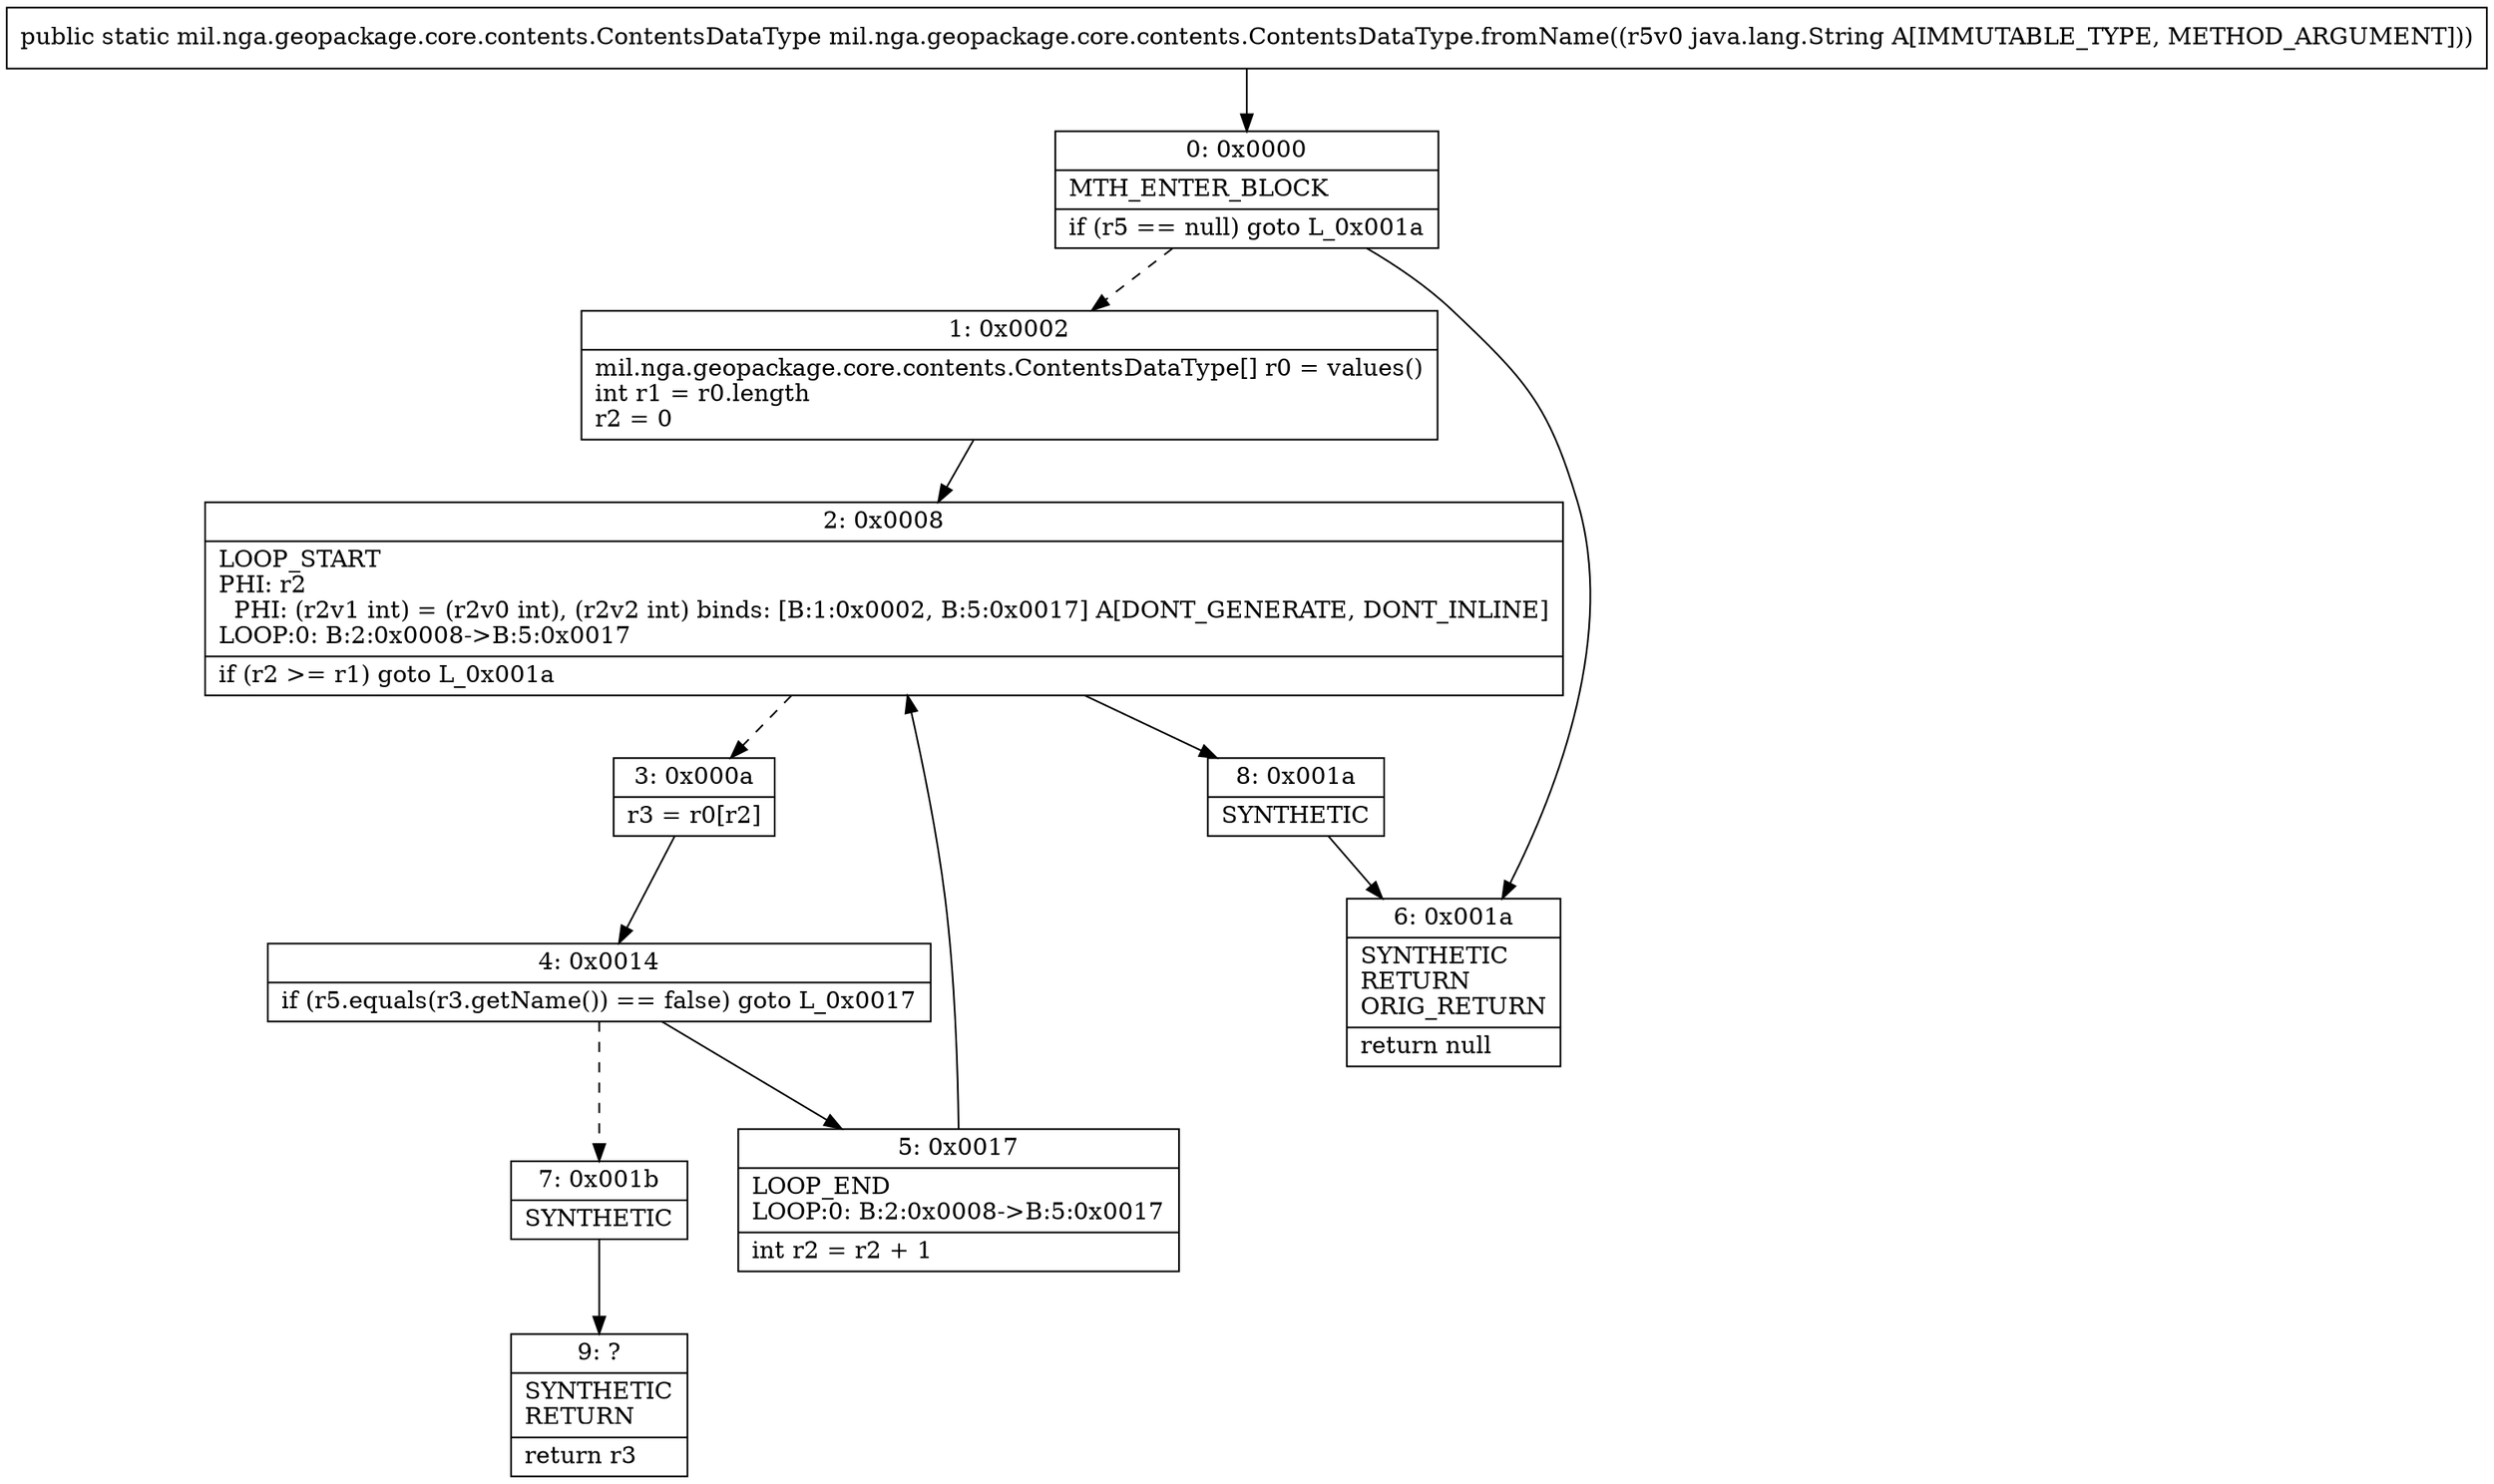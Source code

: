 digraph "CFG formil.nga.geopackage.core.contents.ContentsDataType.fromName(Ljava\/lang\/String;)Lmil\/nga\/geopackage\/core\/contents\/ContentsDataType;" {
Node_0 [shape=record,label="{0\:\ 0x0000|MTH_ENTER_BLOCK\l|if (r5 == null) goto L_0x001a\l}"];
Node_1 [shape=record,label="{1\:\ 0x0002|mil.nga.geopackage.core.contents.ContentsDataType[] r0 = values()\lint r1 = r0.length\lr2 = 0\l}"];
Node_2 [shape=record,label="{2\:\ 0x0008|LOOP_START\lPHI: r2 \l  PHI: (r2v1 int) = (r2v0 int), (r2v2 int) binds: [B:1:0x0002, B:5:0x0017] A[DONT_GENERATE, DONT_INLINE]\lLOOP:0: B:2:0x0008\-\>B:5:0x0017\l|if (r2 \>= r1) goto L_0x001a\l}"];
Node_3 [shape=record,label="{3\:\ 0x000a|r3 = r0[r2]\l}"];
Node_4 [shape=record,label="{4\:\ 0x0014|if (r5.equals(r3.getName()) == false) goto L_0x0017\l}"];
Node_5 [shape=record,label="{5\:\ 0x0017|LOOP_END\lLOOP:0: B:2:0x0008\-\>B:5:0x0017\l|int r2 = r2 + 1\l}"];
Node_6 [shape=record,label="{6\:\ 0x001a|SYNTHETIC\lRETURN\lORIG_RETURN\l|return null\l}"];
Node_7 [shape=record,label="{7\:\ 0x001b|SYNTHETIC\l}"];
Node_8 [shape=record,label="{8\:\ 0x001a|SYNTHETIC\l}"];
Node_9 [shape=record,label="{9\:\ ?|SYNTHETIC\lRETURN\l|return r3\l}"];
MethodNode[shape=record,label="{public static mil.nga.geopackage.core.contents.ContentsDataType mil.nga.geopackage.core.contents.ContentsDataType.fromName((r5v0 java.lang.String A[IMMUTABLE_TYPE, METHOD_ARGUMENT])) }"];
MethodNode -> Node_0;
Node_0 -> Node_1[style=dashed];
Node_0 -> Node_6;
Node_1 -> Node_2;
Node_2 -> Node_3[style=dashed];
Node_2 -> Node_8;
Node_3 -> Node_4;
Node_4 -> Node_5;
Node_4 -> Node_7[style=dashed];
Node_5 -> Node_2;
Node_7 -> Node_9;
Node_8 -> Node_6;
}

